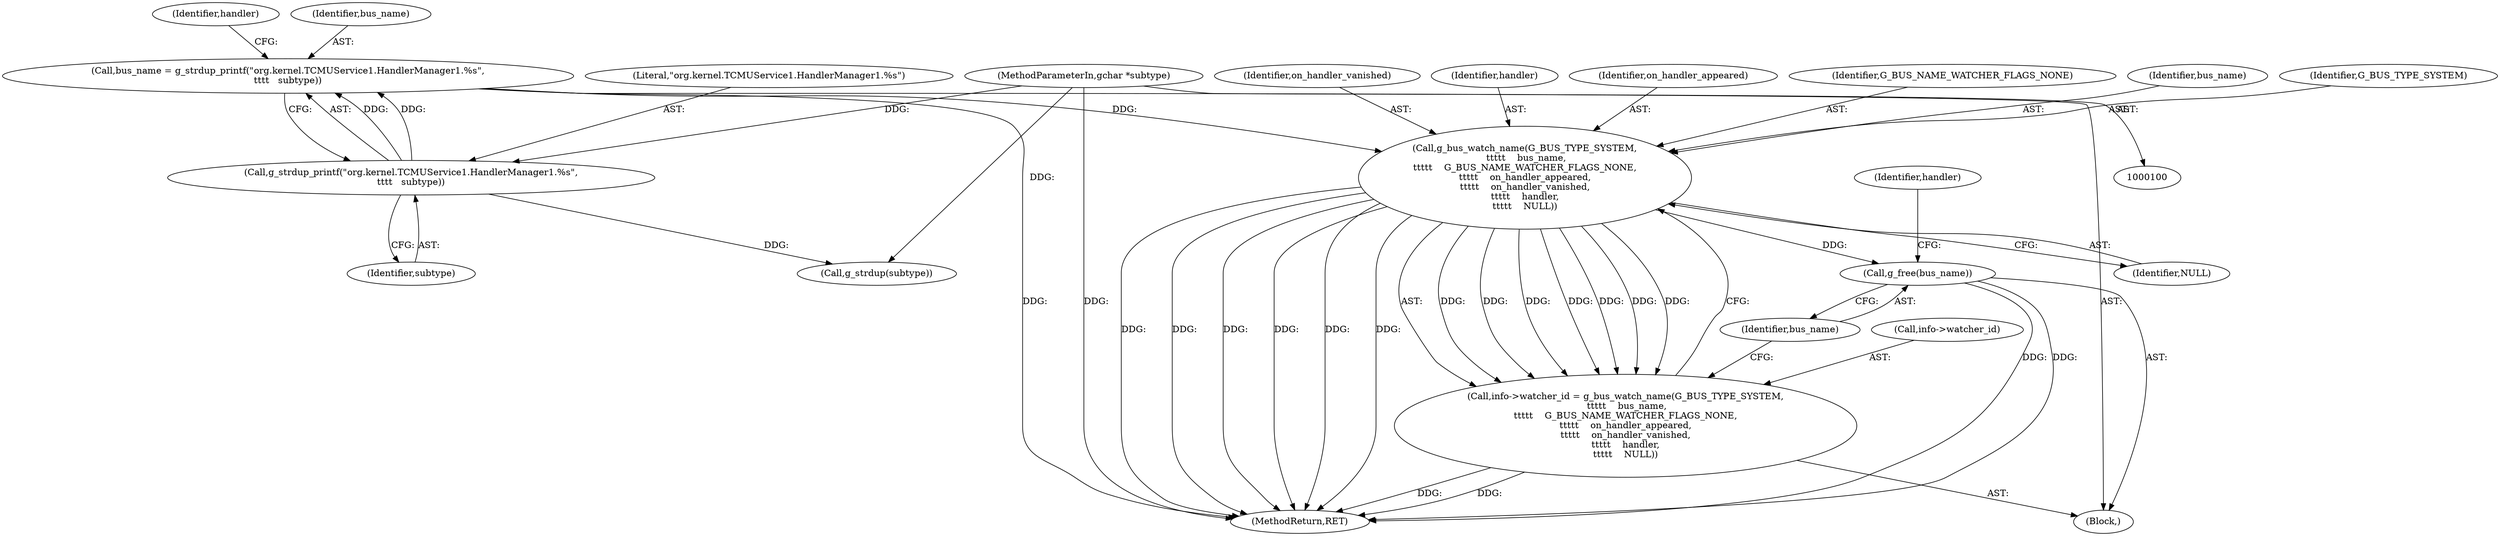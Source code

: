 digraph "0_tcmu-runner_bb80e9c7a798f035768260ebdadffb6eb0786178_1@API" {
"1000110" [label="(Call,bus_name = g_strdup_printf(\"org.kernel.TCMUService1.HandlerManager1.%s\",\n\t\t\t\t   subtype))"];
"1000112" [label="(Call,g_strdup_printf(\"org.kernel.TCMUService1.HandlerManager1.%s\",\n\t\t\t\t   subtype))"];
"1000103" [label="(MethodParameterIn,gchar *subtype)"];
"1000161" [label="(Call,g_bus_watch_name(G_BUS_TYPE_SYSTEM,\n \t\t\t\t\t    bus_name,\n\t\t\t\t\t    G_BUS_NAME_WATCHER_FLAGS_NONE,\n\t\t\t\t\t    on_handler_appeared,\n\t\t\t\t\t    on_handler_vanished,\n\t\t\t\t\t    handler,\n\t\t\t\t\t    NULL))"];
"1000157" [label="(Call,info->watcher_id = g_bus_watch_name(G_BUS_TYPE_SYSTEM,\n \t\t\t\t\t    bus_name,\n\t\t\t\t\t    G_BUS_NAME_WATCHER_FLAGS_NONE,\n\t\t\t\t\t    on_handler_appeared,\n\t\t\t\t\t    on_handler_vanished,\n\t\t\t\t\t    handler,\n\t\t\t\t\t    NULL))"];
"1000169" [label="(Call,g_free(bus_name))"];
"1000157" [label="(Call,info->watcher_id = g_bus_watch_name(G_BUS_TYPE_SYSTEM,\n \t\t\t\t\t    bus_name,\n\t\t\t\t\t    G_BUS_NAME_WATCHER_FLAGS_NONE,\n\t\t\t\t\t    on_handler_appeared,\n\t\t\t\t\t    on_handler_vanished,\n\t\t\t\t\t    handler,\n\t\t\t\t\t    NULL))"];
"1000114" [label="(Identifier,subtype)"];
"1000169" [label="(Call,g_free(bus_name))"];
"1000166" [label="(Identifier,on_handler_vanished)"];
"1000167" [label="(Identifier,handler)"];
"1000113" [label="(Literal,\"org.kernel.TCMUService1.HandlerManager1.%s\")"];
"1000117" [label="(Identifier,handler)"];
"1000165" [label="(Identifier,on_handler_appeared)"];
"1000178" [label="(MethodReturn,RET)"];
"1000161" [label="(Call,g_bus_watch_name(G_BUS_TYPE_SYSTEM,\n \t\t\t\t\t    bus_name,\n\t\t\t\t\t    G_BUS_NAME_WATCHER_FLAGS_NONE,\n\t\t\t\t\t    on_handler_appeared,\n\t\t\t\t\t    on_handler_vanished,\n\t\t\t\t\t    handler,\n\t\t\t\t\t    NULL))"];
"1000111" [label="(Identifier,bus_name)"];
"1000164" [label="(Identifier,G_BUS_NAME_WATCHER_FLAGS_NONE)"];
"1000163" [label="(Identifier,bus_name)"];
"1000112" [label="(Call,g_strdup_printf(\"org.kernel.TCMUService1.HandlerManager1.%s\",\n\t\t\t\t   subtype))"];
"1000103" [label="(MethodParameterIn,gchar *subtype)"];
"1000110" [label="(Call,bus_name = g_strdup_printf(\"org.kernel.TCMUService1.HandlerManager1.%s\",\n\t\t\t\t   subtype))"];
"1000170" [label="(Identifier,bus_name)"];
"1000173" [label="(Identifier,handler)"];
"1000158" [label="(Call,info->watcher_id)"];
"1000119" [label="(Call,g_strdup(subtype))"];
"1000168" [label="(Identifier,NULL)"];
"1000162" [label="(Identifier,G_BUS_TYPE_SYSTEM)"];
"1000106" [label="(Block,)"];
"1000110" -> "1000106"  [label="AST: "];
"1000110" -> "1000112"  [label="CFG: "];
"1000111" -> "1000110"  [label="AST: "];
"1000112" -> "1000110"  [label="AST: "];
"1000117" -> "1000110"  [label="CFG: "];
"1000110" -> "1000178"  [label="DDG: "];
"1000112" -> "1000110"  [label="DDG: "];
"1000112" -> "1000110"  [label="DDG: "];
"1000110" -> "1000161"  [label="DDG: "];
"1000112" -> "1000114"  [label="CFG: "];
"1000113" -> "1000112"  [label="AST: "];
"1000114" -> "1000112"  [label="AST: "];
"1000103" -> "1000112"  [label="DDG: "];
"1000112" -> "1000119"  [label="DDG: "];
"1000103" -> "1000100"  [label="AST: "];
"1000103" -> "1000178"  [label="DDG: "];
"1000103" -> "1000119"  [label="DDG: "];
"1000161" -> "1000157"  [label="AST: "];
"1000161" -> "1000168"  [label="CFG: "];
"1000162" -> "1000161"  [label="AST: "];
"1000163" -> "1000161"  [label="AST: "];
"1000164" -> "1000161"  [label="AST: "];
"1000165" -> "1000161"  [label="AST: "];
"1000166" -> "1000161"  [label="AST: "];
"1000167" -> "1000161"  [label="AST: "];
"1000168" -> "1000161"  [label="AST: "];
"1000157" -> "1000161"  [label="CFG: "];
"1000161" -> "1000178"  [label="DDG: "];
"1000161" -> "1000178"  [label="DDG: "];
"1000161" -> "1000178"  [label="DDG: "];
"1000161" -> "1000178"  [label="DDG: "];
"1000161" -> "1000178"  [label="DDG: "];
"1000161" -> "1000178"  [label="DDG: "];
"1000161" -> "1000157"  [label="DDG: "];
"1000161" -> "1000157"  [label="DDG: "];
"1000161" -> "1000157"  [label="DDG: "];
"1000161" -> "1000157"  [label="DDG: "];
"1000161" -> "1000157"  [label="DDG: "];
"1000161" -> "1000157"  [label="DDG: "];
"1000161" -> "1000157"  [label="DDG: "];
"1000161" -> "1000169"  [label="DDG: "];
"1000157" -> "1000106"  [label="AST: "];
"1000158" -> "1000157"  [label="AST: "];
"1000170" -> "1000157"  [label="CFG: "];
"1000157" -> "1000178"  [label="DDG: "];
"1000157" -> "1000178"  [label="DDG: "];
"1000169" -> "1000106"  [label="AST: "];
"1000169" -> "1000170"  [label="CFG: "];
"1000170" -> "1000169"  [label="AST: "];
"1000173" -> "1000169"  [label="CFG: "];
"1000169" -> "1000178"  [label="DDG: "];
"1000169" -> "1000178"  [label="DDG: "];
}
